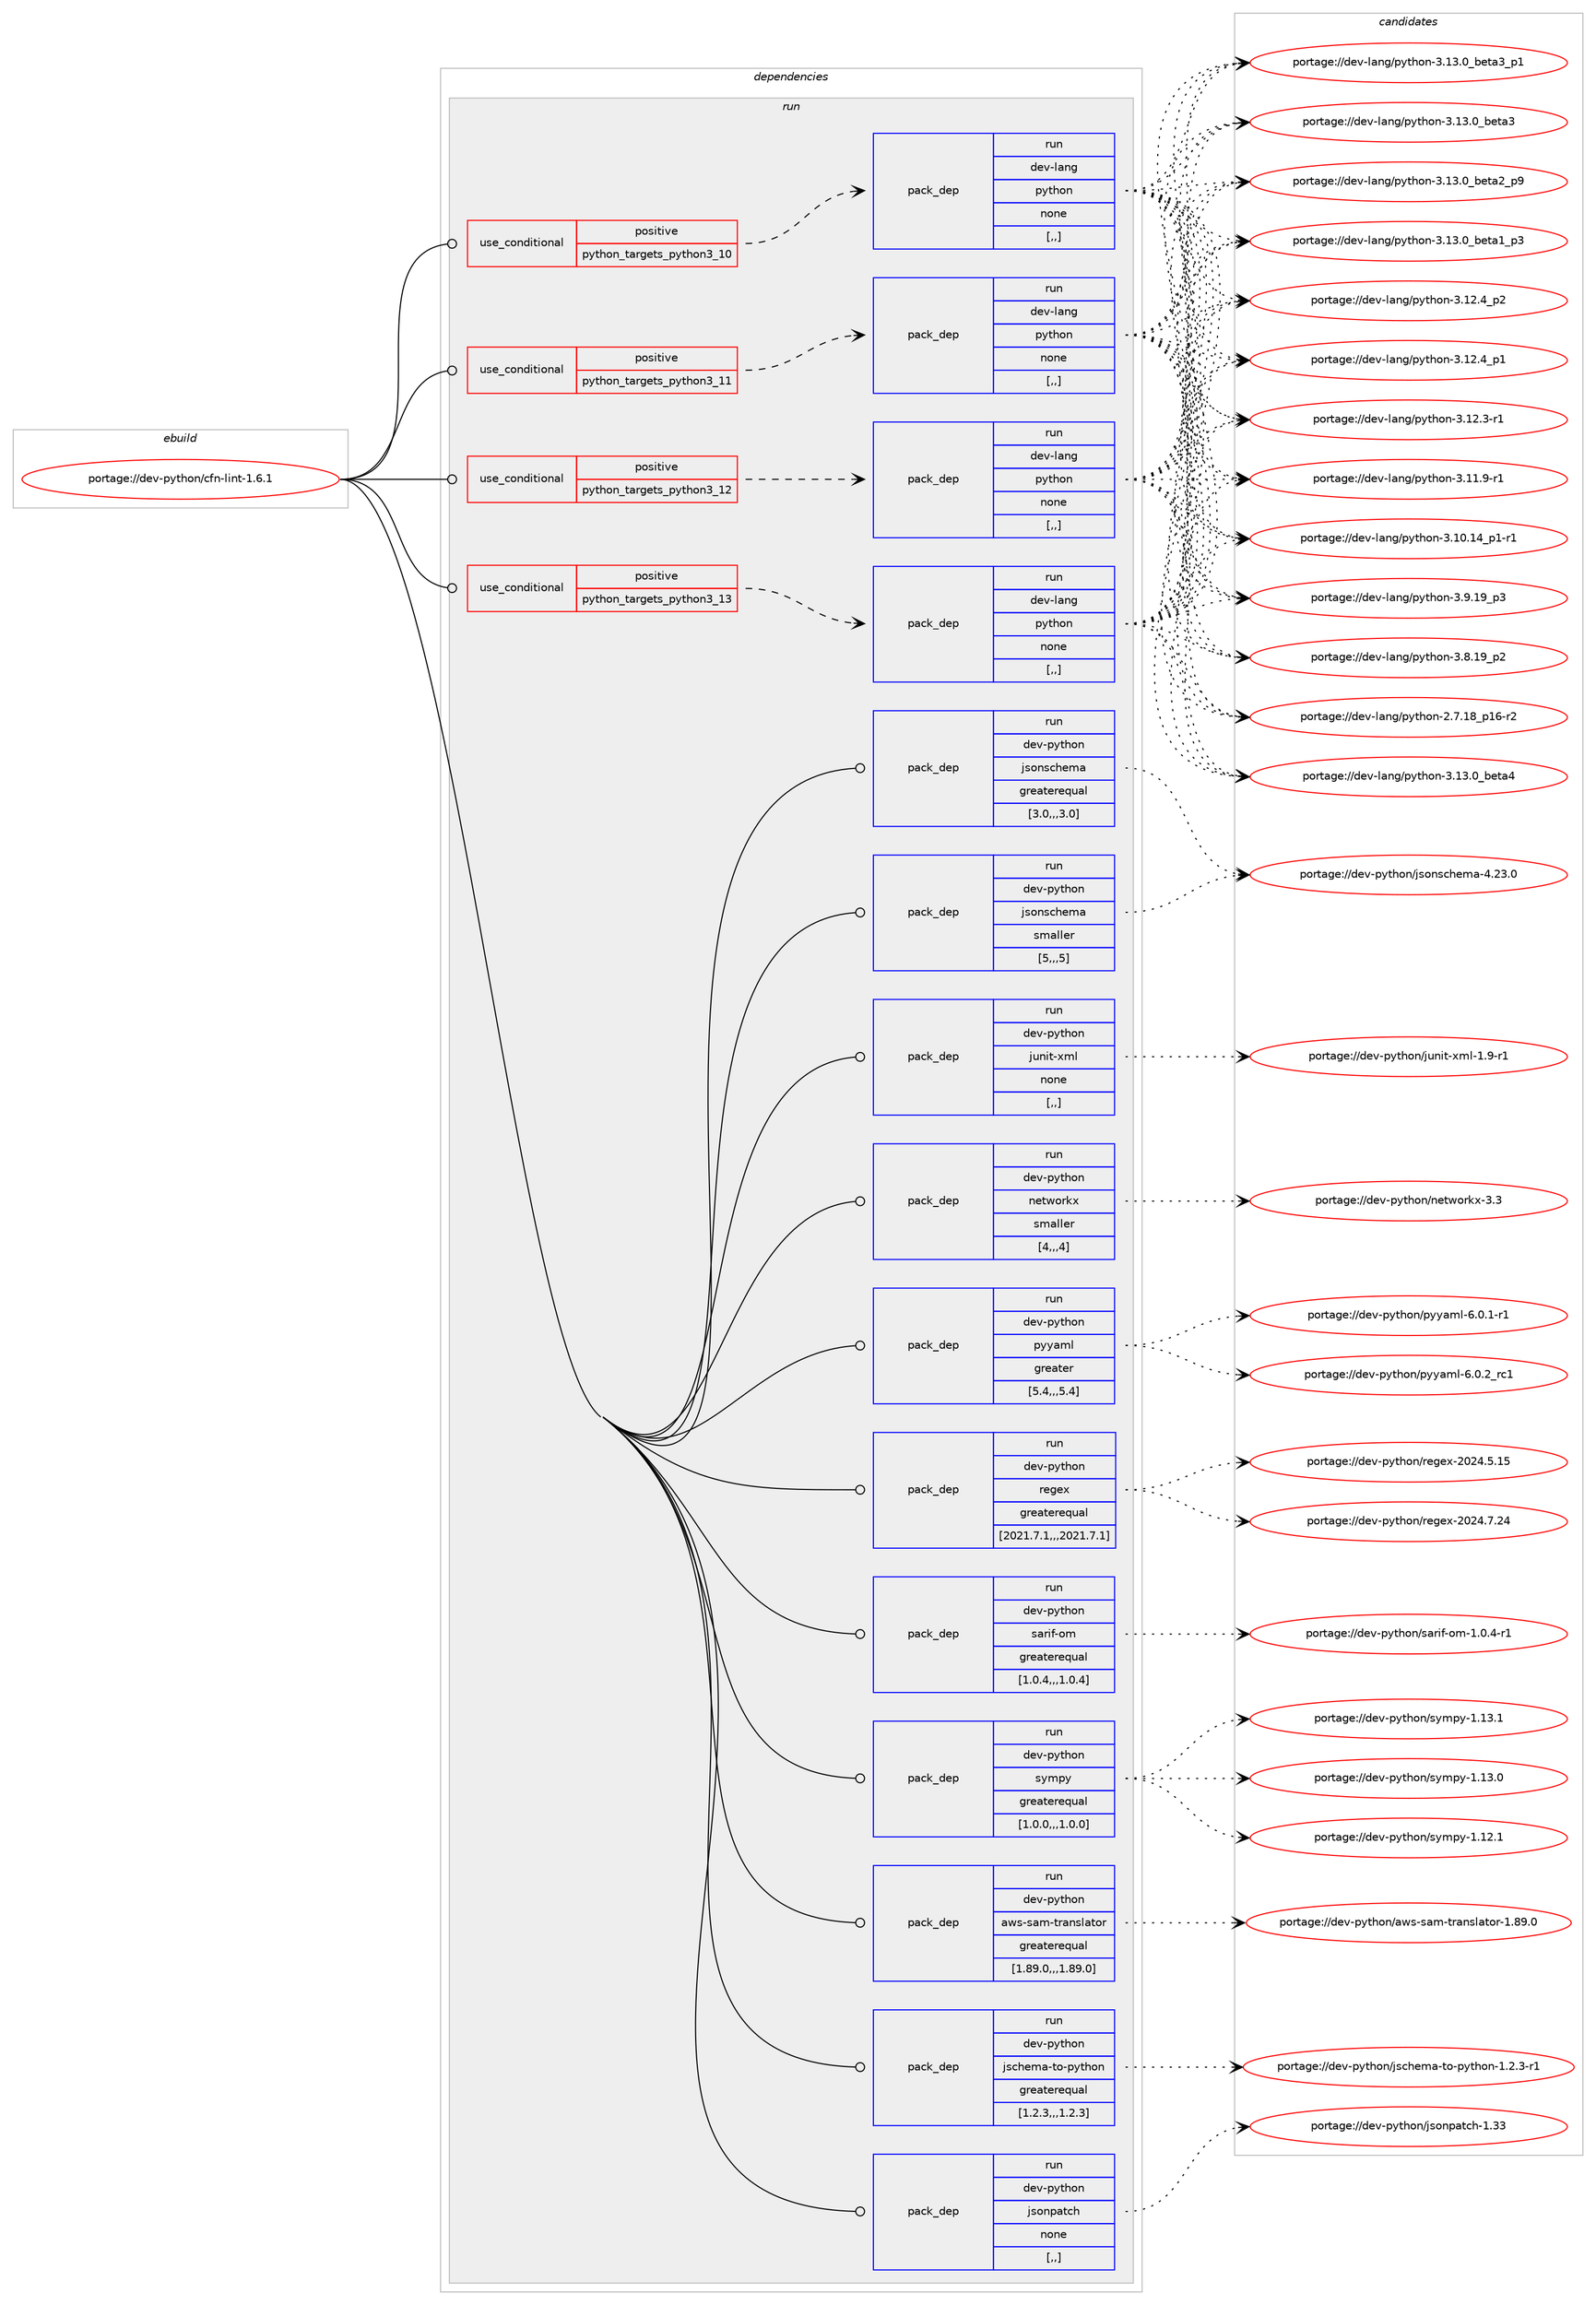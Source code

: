 digraph prolog {

# *************
# Graph options
# *************

newrank=true;
concentrate=true;
compound=true;
graph [rankdir=LR,fontname=Helvetica,fontsize=10,ranksep=1.5];#, ranksep=2.5, nodesep=0.2];
edge  [arrowhead=vee];
node  [fontname=Helvetica,fontsize=10];

# **********
# The ebuild
# **********

subgraph cluster_leftcol {
color=gray;
label=<<i>ebuild</i>>;
id [label="portage://dev-python/cfn-lint-1.6.1", color=red, width=4, href="../dev-python/cfn-lint-1.6.1.svg"];
}

# ****************
# The dependencies
# ****************

subgraph cluster_midcol {
color=gray;
label=<<i>dependencies</i>>;
subgraph cluster_compile {
fillcolor="#eeeeee";
style=filled;
label=<<i>compile</i>>;
}
subgraph cluster_compileandrun {
fillcolor="#eeeeee";
style=filled;
label=<<i>compile and run</i>>;
}
subgraph cluster_run {
fillcolor="#eeeeee";
style=filled;
label=<<i>run</i>>;
subgraph cond31717 {
dependency143931 [label=<<TABLE BORDER="0" CELLBORDER="1" CELLSPACING="0" CELLPADDING="4"><TR><TD ROWSPAN="3" CELLPADDING="10">use_conditional</TD></TR><TR><TD>positive</TD></TR><TR><TD>python_targets_python3_10</TD></TR></TABLE>>, shape=none, color=red];
subgraph pack110966 {
dependency143932 [label=<<TABLE BORDER="0" CELLBORDER="1" CELLSPACING="0" CELLPADDING="4" WIDTH="220"><TR><TD ROWSPAN="6" CELLPADDING="30">pack_dep</TD></TR><TR><TD WIDTH="110">run</TD></TR><TR><TD>dev-lang</TD></TR><TR><TD>python</TD></TR><TR><TD>none</TD></TR><TR><TD>[,,]</TD></TR></TABLE>>, shape=none, color=blue];
}
dependency143931:e -> dependency143932:w [weight=20,style="dashed",arrowhead="vee"];
}
id:e -> dependency143931:w [weight=20,style="solid",arrowhead="odot"];
subgraph cond31718 {
dependency143933 [label=<<TABLE BORDER="0" CELLBORDER="1" CELLSPACING="0" CELLPADDING="4"><TR><TD ROWSPAN="3" CELLPADDING="10">use_conditional</TD></TR><TR><TD>positive</TD></TR><TR><TD>python_targets_python3_11</TD></TR></TABLE>>, shape=none, color=red];
subgraph pack110967 {
dependency143934 [label=<<TABLE BORDER="0" CELLBORDER="1" CELLSPACING="0" CELLPADDING="4" WIDTH="220"><TR><TD ROWSPAN="6" CELLPADDING="30">pack_dep</TD></TR><TR><TD WIDTH="110">run</TD></TR><TR><TD>dev-lang</TD></TR><TR><TD>python</TD></TR><TR><TD>none</TD></TR><TR><TD>[,,]</TD></TR></TABLE>>, shape=none, color=blue];
}
dependency143933:e -> dependency143934:w [weight=20,style="dashed",arrowhead="vee"];
}
id:e -> dependency143933:w [weight=20,style="solid",arrowhead="odot"];
subgraph cond31719 {
dependency143935 [label=<<TABLE BORDER="0" CELLBORDER="1" CELLSPACING="0" CELLPADDING="4"><TR><TD ROWSPAN="3" CELLPADDING="10">use_conditional</TD></TR><TR><TD>positive</TD></TR><TR><TD>python_targets_python3_12</TD></TR></TABLE>>, shape=none, color=red];
subgraph pack110968 {
dependency143936 [label=<<TABLE BORDER="0" CELLBORDER="1" CELLSPACING="0" CELLPADDING="4" WIDTH="220"><TR><TD ROWSPAN="6" CELLPADDING="30">pack_dep</TD></TR><TR><TD WIDTH="110">run</TD></TR><TR><TD>dev-lang</TD></TR><TR><TD>python</TD></TR><TR><TD>none</TD></TR><TR><TD>[,,]</TD></TR></TABLE>>, shape=none, color=blue];
}
dependency143935:e -> dependency143936:w [weight=20,style="dashed",arrowhead="vee"];
}
id:e -> dependency143935:w [weight=20,style="solid",arrowhead="odot"];
subgraph cond31720 {
dependency143937 [label=<<TABLE BORDER="0" CELLBORDER="1" CELLSPACING="0" CELLPADDING="4"><TR><TD ROWSPAN="3" CELLPADDING="10">use_conditional</TD></TR><TR><TD>positive</TD></TR><TR><TD>python_targets_python3_13</TD></TR></TABLE>>, shape=none, color=red];
subgraph pack110969 {
dependency143938 [label=<<TABLE BORDER="0" CELLBORDER="1" CELLSPACING="0" CELLPADDING="4" WIDTH="220"><TR><TD ROWSPAN="6" CELLPADDING="30">pack_dep</TD></TR><TR><TD WIDTH="110">run</TD></TR><TR><TD>dev-lang</TD></TR><TR><TD>python</TD></TR><TR><TD>none</TD></TR><TR><TD>[,,]</TD></TR></TABLE>>, shape=none, color=blue];
}
dependency143937:e -> dependency143938:w [weight=20,style="dashed",arrowhead="vee"];
}
id:e -> dependency143937:w [weight=20,style="solid",arrowhead="odot"];
subgraph pack110970 {
dependency143939 [label=<<TABLE BORDER="0" CELLBORDER="1" CELLSPACING="0" CELLPADDING="4" WIDTH="220"><TR><TD ROWSPAN="6" CELLPADDING="30">pack_dep</TD></TR><TR><TD WIDTH="110">run</TD></TR><TR><TD>dev-python</TD></TR><TR><TD>aws-sam-translator</TD></TR><TR><TD>greaterequal</TD></TR><TR><TD>[1.89.0,,,1.89.0]</TD></TR></TABLE>>, shape=none, color=blue];
}
id:e -> dependency143939:w [weight=20,style="solid",arrowhead="odot"];
subgraph pack110971 {
dependency143940 [label=<<TABLE BORDER="0" CELLBORDER="1" CELLSPACING="0" CELLPADDING="4" WIDTH="220"><TR><TD ROWSPAN="6" CELLPADDING="30">pack_dep</TD></TR><TR><TD WIDTH="110">run</TD></TR><TR><TD>dev-python</TD></TR><TR><TD>jschema-to-python</TD></TR><TR><TD>greaterequal</TD></TR><TR><TD>[1.2.3,,,1.2.3]</TD></TR></TABLE>>, shape=none, color=blue];
}
id:e -> dependency143940:w [weight=20,style="solid",arrowhead="odot"];
subgraph pack110972 {
dependency143941 [label=<<TABLE BORDER="0" CELLBORDER="1" CELLSPACING="0" CELLPADDING="4" WIDTH="220"><TR><TD ROWSPAN="6" CELLPADDING="30">pack_dep</TD></TR><TR><TD WIDTH="110">run</TD></TR><TR><TD>dev-python</TD></TR><TR><TD>jsonpatch</TD></TR><TR><TD>none</TD></TR><TR><TD>[,,]</TD></TR></TABLE>>, shape=none, color=blue];
}
id:e -> dependency143941:w [weight=20,style="solid",arrowhead="odot"];
subgraph pack110973 {
dependency143942 [label=<<TABLE BORDER="0" CELLBORDER="1" CELLSPACING="0" CELLPADDING="4" WIDTH="220"><TR><TD ROWSPAN="6" CELLPADDING="30">pack_dep</TD></TR><TR><TD WIDTH="110">run</TD></TR><TR><TD>dev-python</TD></TR><TR><TD>jsonschema</TD></TR><TR><TD>greaterequal</TD></TR><TR><TD>[3.0,,,3.0]</TD></TR></TABLE>>, shape=none, color=blue];
}
id:e -> dependency143942:w [weight=20,style="solid",arrowhead="odot"];
subgraph pack110974 {
dependency143943 [label=<<TABLE BORDER="0" CELLBORDER="1" CELLSPACING="0" CELLPADDING="4" WIDTH="220"><TR><TD ROWSPAN="6" CELLPADDING="30">pack_dep</TD></TR><TR><TD WIDTH="110">run</TD></TR><TR><TD>dev-python</TD></TR><TR><TD>jsonschema</TD></TR><TR><TD>smaller</TD></TR><TR><TD>[5,,,5]</TD></TR></TABLE>>, shape=none, color=blue];
}
id:e -> dependency143943:w [weight=20,style="solid",arrowhead="odot"];
subgraph pack110975 {
dependency143944 [label=<<TABLE BORDER="0" CELLBORDER="1" CELLSPACING="0" CELLPADDING="4" WIDTH="220"><TR><TD ROWSPAN="6" CELLPADDING="30">pack_dep</TD></TR><TR><TD WIDTH="110">run</TD></TR><TR><TD>dev-python</TD></TR><TR><TD>junit-xml</TD></TR><TR><TD>none</TD></TR><TR><TD>[,,]</TD></TR></TABLE>>, shape=none, color=blue];
}
id:e -> dependency143944:w [weight=20,style="solid",arrowhead="odot"];
subgraph pack110976 {
dependency143945 [label=<<TABLE BORDER="0" CELLBORDER="1" CELLSPACING="0" CELLPADDING="4" WIDTH="220"><TR><TD ROWSPAN="6" CELLPADDING="30">pack_dep</TD></TR><TR><TD WIDTH="110">run</TD></TR><TR><TD>dev-python</TD></TR><TR><TD>networkx</TD></TR><TR><TD>smaller</TD></TR><TR><TD>[4,,,4]</TD></TR></TABLE>>, shape=none, color=blue];
}
id:e -> dependency143945:w [weight=20,style="solid",arrowhead="odot"];
subgraph pack110977 {
dependency143946 [label=<<TABLE BORDER="0" CELLBORDER="1" CELLSPACING="0" CELLPADDING="4" WIDTH="220"><TR><TD ROWSPAN="6" CELLPADDING="30">pack_dep</TD></TR><TR><TD WIDTH="110">run</TD></TR><TR><TD>dev-python</TD></TR><TR><TD>pyyaml</TD></TR><TR><TD>greater</TD></TR><TR><TD>[5.4,,,5.4]</TD></TR></TABLE>>, shape=none, color=blue];
}
id:e -> dependency143946:w [weight=20,style="solid",arrowhead="odot"];
subgraph pack110978 {
dependency143947 [label=<<TABLE BORDER="0" CELLBORDER="1" CELLSPACING="0" CELLPADDING="4" WIDTH="220"><TR><TD ROWSPAN="6" CELLPADDING="30">pack_dep</TD></TR><TR><TD WIDTH="110">run</TD></TR><TR><TD>dev-python</TD></TR><TR><TD>regex</TD></TR><TR><TD>greaterequal</TD></TR><TR><TD>[2021.7.1,,,2021.7.1]</TD></TR></TABLE>>, shape=none, color=blue];
}
id:e -> dependency143947:w [weight=20,style="solid",arrowhead="odot"];
subgraph pack110979 {
dependency143948 [label=<<TABLE BORDER="0" CELLBORDER="1" CELLSPACING="0" CELLPADDING="4" WIDTH="220"><TR><TD ROWSPAN="6" CELLPADDING="30">pack_dep</TD></TR><TR><TD WIDTH="110">run</TD></TR><TR><TD>dev-python</TD></TR><TR><TD>sarif-om</TD></TR><TR><TD>greaterequal</TD></TR><TR><TD>[1.0.4,,,1.0.4]</TD></TR></TABLE>>, shape=none, color=blue];
}
id:e -> dependency143948:w [weight=20,style="solid",arrowhead="odot"];
subgraph pack110980 {
dependency143949 [label=<<TABLE BORDER="0" CELLBORDER="1" CELLSPACING="0" CELLPADDING="4" WIDTH="220"><TR><TD ROWSPAN="6" CELLPADDING="30">pack_dep</TD></TR><TR><TD WIDTH="110">run</TD></TR><TR><TD>dev-python</TD></TR><TR><TD>sympy</TD></TR><TR><TD>greaterequal</TD></TR><TR><TD>[1.0.0,,,1.0.0]</TD></TR></TABLE>>, shape=none, color=blue];
}
id:e -> dependency143949:w [weight=20,style="solid",arrowhead="odot"];
}
}

# **************
# The candidates
# **************

subgraph cluster_choices {
rank=same;
color=gray;
label=<<i>candidates</i>>;

subgraph choice110966 {
color=black;
nodesep=1;
choice1001011184510897110103471121211161041111104551464951464895981011169752 [label="portage://dev-lang/python-3.13.0_beta4", color=red, width=4,href="../dev-lang/python-3.13.0_beta4.svg"];
choice10010111845108971101034711212111610411111045514649514648959810111697519511249 [label="portage://dev-lang/python-3.13.0_beta3_p1", color=red, width=4,href="../dev-lang/python-3.13.0_beta3_p1.svg"];
choice1001011184510897110103471121211161041111104551464951464895981011169751 [label="portage://dev-lang/python-3.13.0_beta3", color=red, width=4,href="../dev-lang/python-3.13.0_beta3.svg"];
choice10010111845108971101034711212111610411111045514649514648959810111697509511257 [label="portage://dev-lang/python-3.13.0_beta2_p9", color=red, width=4,href="../dev-lang/python-3.13.0_beta2_p9.svg"];
choice10010111845108971101034711212111610411111045514649514648959810111697499511251 [label="portage://dev-lang/python-3.13.0_beta1_p3", color=red, width=4,href="../dev-lang/python-3.13.0_beta1_p3.svg"];
choice100101118451089711010347112121116104111110455146495046529511250 [label="portage://dev-lang/python-3.12.4_p2", color=red, width=4,href="../dev-lang/python-3.12.4_p2.svg"];
choice100101118451089711010347112121116104111110455146495046529511249 [label="portage://dev-lang/python-3.12.4_p1", color=red, width=4,href="../dev-lang/python-3.12.4_p1.svg"];
choice100101118451089711010347112121116104111110455146495046514511449 [label="portage://dev-lang/python-3.12.3-r1", color=red, width=4,href="../dev-lang/python-3.12.3-r1.svg"];
choice100101118451089711010347112121116104111110455146494946574511449 [label="portage://dev-lang/python-3.11.9-r1", color=red, width=4,href="../dev-lang/python-3.11.9-r1.svg"];
choice100101118451089711010347112121116104111110455146494846495295112494511449 [label="portage://dev-lang/python-3.10.14_p1-r1", color=red, width=4,href="../dev-lang/python-3.10.14_p1-r1.svg"];
choice100101118451089711010347112121116104111110455146574649579511251 [label="portage://dev-lang/python-3.9.19_p3", color=red, width=4,href="../dev-lang/python-3.9.19_p3.svg"];
choice100101118451089711010347112121116104111110455146564649579511250 [label="portage://dev-lang/python-3.8.19_p2", color=red, width=4,href="../dev-lang/python-3.8.19_p2.svg"];
choice100101118451089711010347112121116104111110455046554649569511249544511450 [label="portage://dev-lang/python-2.7.18_p16-r2", color=red, width=4,href="../dev-lang/python-2.7.18_p16-r2.svg"];
dependency143932:e -> choice1001011184510897110103471121211161041111104551464951464895981011169752:w [style=dotted,weight="100"];
dependency143932:e -> choice10010111845108971101034711212111610411111045514649514648959810111697519511249:w [style=dotted,weight="100"];
dependency143932:e -> choice1001011184510897110103471121211161041111104551464951464895981011169751:w [style=dotted,weight="100"];
dependency143932:e -> choice10010111845108971101034711212111610411111045514649514648959810111697509511257:w [style=dotted,weight="100"];
dependency143932:e -> choice10010111845108971101034711212111610411111045514649514648959810111697499511251:w [style=dotted,weight="100"];
dependency143932:e -> choice100101118451089711010347112121116104111110455146495046529511250:w [style=dotted,weight="100"];
dependency143932:e -> choice100101118451089711010347112121116104111110455146495046529511249:w [style=dotted,weight="100"];
dependency143932:e -> choice100101118451089711010347112121116104111110455146495046514511449:w [style=dotted,weight="100"];
dependency143932:e -> choice100101118451089711010347112121116104111110455146494946574511449:w [style=dotted,weight="100"];
dependency143932:e -> choice100101118451089711010347112121116104111110455146494846495295112494511449:w [style=dotted,weight="100"];
dependency143932:e -> choice100101118451089711010347112121116104111110455146574649579511251:w [style=dotted,weight="100"];
dependency143932:e -> choice100101118451089711010347112121116104111110455146564649579511250:w [style=dotted,weight="100"];
dependency143932:e -> choice100101118451089711010347112121116104111110455046554649569511249544511450:w [style=dotted,weight="100"];
}
subgraph choice110967 {
color=black;
nodesep=1;
choice1001011184510897110103471121211161041111104551464951464895981011169752 [label="portage://dev-lang/python-3.13.0_beta4", color=red, width=4,href="../dev-lang/python-3.13.0_beta4.svg"];
choice10010111845108971101034711212111610411111045514649514648959810111697519511249 [label="portage://dev-lang/python-3.13.0_beta3_p1", color=red, width=4,href="../dev-lang/python-3.13.0_beta3_p1.svg"];
choice1001011184510897110103471121211161041111104551464951464895981011169751 [label="portage://dev-lang/python-3.13.0_beta3", color=red, width=4,href="../dev-lang/python-3.13.0_beta3.svg"];
choice10010111845108971101034711212111610411111045514649514648959810111697509511257 [label="portage://dev-lang/python-3.13.0_beta2_p9", color=red, width=4,href="../dev-lang/python-3.13.0_beta2_p9.svg"];
choice10010111845108971101034711212111610411111045514649514648959810111697499511251 [label="portage://dev-lang/python-3.13.0_beta1_p3", color=red, width=4,href="../dev-lang/python-3.13.0_beta1_p3.svg"];
choice100101118451089711010347112121116104111110455146495046529511250 [label="portage://dev-lang/python-3.12.4_p2", color=red, width=4,href="../dev-lang/python-3.12.4_p2.svg"];
choice100101118451089711010347112121116104111110455146495046529511249 [label="portage://dev-lang/python-3.12.4_p1", color=red, width=4,href="../dev-lang/python-3.12.4_p1.svg"];
choice100101118451089711010347112121116104111110455146495046514511449 [label="portage://dev-lang/python-3.12.3-r1", color=red, width=4,href="../dev-lang/python-3.12.3-r1.svg"];
choice100101118451089711010347112121116104111110455146494946574511449 [label="portage://dev-lang/python-3.11.9-r1", color=red, width=4,href="../dev-lang/python-3.11.9-r1.svg"];
choice100101118451089711010347112121116104111110455146494846495295112494511449 [label="portage://dev-lang/python-3.10.14_p1-r1", color=red, width=4,href="../dev-lang/python-3.10.14_p1-r1.svg"];
choice100101118451089711010347112121116104111110455146574649579511251 [label="portage://dev-lang/python-3.9.19_p3", color=red, width=4,href="../dev-lang/python-3.9.19_p3.svg"];
choice100101118451089711010347112121116104111110455146564649579511250 [label="portage://dev-lang/python-3.8.19_p2", color=red, width=4,href="../dev-lang/python-3.8.19_p2.svg"];
choice100101118451089711010347112121116104111110455046554649569511249544511450 [label="portage://dev-lang/python-2.7.18_p16-r2", color=red, width=4,href="../dev-lang/python-2.7.18_p16-r2.svg"];
dependency143934:e -> choice1001011184510897110103471121211161041111104551464951464895981011169752:w [style=dotted,weight="100"];
dependency143934:e -> choice10010111845108971101034711212111610411111045514649514648959810111697519511249:w [style=dotted,weight="100"];
dependency143934:e -> choice1001011184510897110103471121211161041111104551464951464895981011169751:w [style=dotted,weight="100"];
dependency143934:e -> choice10010111845108971101034711212111610411111045514649514648959810111697509511257:w [style=dotted,weight="100"];
dependency143934:e -> choice10010111845108971101034711212111610411111045514649514648959810111697499511251:w [style=dotted,weight="100"];
dependency143934:e -> choice100101118451089711010347112121116104111110455146495046529511250:w [style=dotted,weight="100"];
dependency143934:e -> choice100101118451089711010347112121116104111110455146495046529511249:w [style=dotted,weight="100"];
dependency143934:e -> choice100101118451089711010347112121116104111110455146495046514511449:w [style=dotted,weight="100"];
dependency143934:e -> choice100101118451089711010347112121116104111110455146494946574511449:w [style=dotted,weight="100"];
dependency143934:e -> choice100101118451089711010347112121116104111110455146494846495295112494511449:w [style=dotted,weight="100"];
dependency143934:e -> choice100101118451089711010347112121116104111110455146574649579511251:w [style=dotted,weight="100"];
dependency143934:e -> choice100101118451089711010347112121116104111110455146564649579511250:w [style=dotted,weight="100"];
dependency143934:e -> choice100101118451089711010347112121116104111110455046554649569511249544511450:w [style=dotted,weight="100"];
}
subgraph choice110968 {
color=black;
nodesep=1;
choice1001011184510897110103471121211161041111104551464951464895981011169752 [label="portage://dev-lang/python-3.13.0_beta4", color=red, width=4,href="../dev-lang/python-3.13.0_beta4.svg"];
choice10010111845108971101034711212111610411111045514649514648959810111697519511249 [label="portage://dev-lang/python-3.13.0_beta3_p1", color=red, width=4,href="../dev-lang/python-3.13.0_beta3_p1.svg"];
choice1001011184510897110103471121211161041111104551464951464895981011169751 [label="portage://dev-lang/python-3.13.0_beta3", color=red, width=4,href="../dev-lang/python-3.13.0_beta3.svg"];
choice10010111845108971101034711212111610411111045514649514648959810111697509511257 [label="portage://dev-lang/python-3.13.0_beta2_p9", color=red, width=4,href="../dev-lang/python-3.13.0_beta2_p9.svg"];
choice10010111845108971101034711212111610411111045514649514648959810111697499511251 [label="portage://dev-lang/python-3.13.0_beta1_p3", color=red, width=4,href="../dev-lang/python-3.13.0_beta1_p3.svg"];
choice100101118451089711010347112121116104111110455146495046529511250 [label="portage://dev-lang/python-3.12.4_p2", color=red, width=4,href="../dev-lang/python-3.12.4_p2.svg"];
choice100101118451089711010347112121116104111110455146495046529511249 [label="portage://dev-lang/python-3.12.4_p1", color=red, width=4,href="../dev-lang/python-3.12.4_p1.svg"];
choice100101118451089711010347112121116104111110455146495046514511449 [label="portage://dev-lang/python-3.12.3-r1", color=red, width=4,href="../dev-lang/python-3.12.3-r1.svg"];
choice100101118451089711010347112121116104111110455146494946574511449 [label="portage://dev-lang/python-3.11.9-r1", color=red, width=4,href="../dev-lang/python-3.11.9-r1.svg"];
choice100101118451089711010347112121116104111110455146494846495295112494511449 [label="portage://dev-lang/python-3.10.14_p1-r1", color=red, width=4,href="../dev-lang/python-3.10.14_p1-r1.svg"];
choice100101118451089711010347112121116104111110455146574649579511251 [label="portage://dev-lang/python-3.9.19_p3", color=red, width=4,href="../dev-lang/python-3.9.19_p3.svg"];
choice100101118451089711010347112121116104111110455146564649579511250 [label="portage://dev-lang/python-3.8.19_p2", color=red, width=4,href="../dev-lang/python-3.8.19_p2.svg"];
choice100101118451089711010347112121116104111110455046554649569511249544511450 [label="portage://dev-lang/python-2.7.18_p16-r2", color=red, width=4,href="../dev-lang/python-2.7.18_p16-r2.svg"];
dependency143936:e -> choice1001011184510897110103471121211161041111104551464951464895981011169752:w [style=dotted,weight="100"];
dependency143936:e -> choice10010111845108971101034711212111610411111045514649514648959810111697519511249:w [style=dotted,weight="100"];
dependency143936:e -> choice1001011184510897110103471121211161041111104551464951464895981011169751:w [style=dotted,weight="100"];
dependency143936:e -> choice10010111845108971101034711212111610411111045514649514648959810111697509511257:w [style=dotted,weight="100"];
dependency143936:e -> choice10010111845108971101034711212111610411111045514649514648959810111697499511251:w [style=dotted,weight="100"];
dependency143936:e -> choice100101118451089711010347112121116104111110455146495046529511250:w [style=dotted,weight="100"];
dependency143936:e -> choice100101118451089711010347112121116104111110455146495046529511249:w [style=dotted,weight="100"];
dependency143936:e -> choice100101118451089711010347112121116104111110455146495046514511449:w [style=dotted,weight="100"];
dependency143936:e -> choice100101118451089711010347112121116104111110455146494946574511449:w [style=dotted,weight="100"];
dependency143936:e -> choice100101118451089711010347112121116104111110455146494846495295112494511449:w [style=dotted,weight="100"];
dependency143936:e -> choice100101118451089711010347112121116104111110455146574649579511251:w [style=dotted,weight="100"];
dependency143936:e -> choice100101118451089711010347112121116104111110455146564649579511250:w [style=dotted,weight="100"];
dependency143936:e -> choice100101118451089711010347112121116104111110455046554649569511249544511450:w [style=dotted,weight="100"];
}
subgraph choice110969 {
color=black;
nodesep=1;
choice1001011184510897110103471121211161041111104551464951464895981011169752 [label="portage://dev-lang/python-3.13.0_beta4", color=red, width=4,href="../dev-lang/python-3.13.0_beta4.svg"];
choice10010111845108971101034711212111610411111045514649514648959810111697519511249 [label="portage://dev-lang/python-3.13.0_beta3_p1", color=red, width=4,href="../dev-lang/python-3.13.0_beta3_p1.svg"];
choice1001011184510897110103471121211161041111104551464951464895981011169751 [label="portage://dev-lang/python-3.13.0_beta3", color=red, width=4,href="../dev-lang/python-3.13.0_beta3.svg"];
choice10010111845108971101034711212111610411111045514649514648959810111697509511257 [label="portage://dev-lang/python-3.13.0_beta2_p9", color=red, width=4,href="../dev-lang/python-3.13.0_beta2_p9.svg"];
choice10010111845108971101034711212111610411111045514649514648959810111697499511251 [label="portage://dev-lang/python-3.13.0_beta1_p3", color=red, width=4,href="../dev-lang/python-3.13.0_beta1_p3.svg"];
choice100101118451089711010347112121116104111110455146495046529511250 [label="portage://dev-lang/python-3.12.4_p2", color=red, width=4,href="../dev-lang/python-3.12.4_p2.svg"];
choice100101118451089711010347112121116104111110455146495046529511249 [label="portage://dev-lang/python-3.12.4_p1", color=red, width=4,href="../dev-lang/python-3.12.4_p1.svg"];
choice100101118451089711010347112121116104111110455146495046514511449 [label="portage://dev-lang/python-3.12.3-r1", color=red, width=4,href="../dev-lang/python-3.12.3-r1.svg"];
choice100101118451089711010347112121116104111110455146494946574511449 [label="portage://dev-lang/python-3.11.9-r1", color=red, width=4,href="../dev-lang/python-3.11.9-r1.svg"];
choice100101118451089711010347112121116104111110455146494846495295112494511449 [label="portage://dev-lang/python-3.10.14_p1-r1", color=red, width=4,href="../dev-lang/python-3.10.14_p1-r1.svg"];
choice100101118451089711010347112121116104111110455146574649579511251 [label="portage://dev-lang/python-3.9.19_p3", color=red, width=4,href="../dev-lang/python-3.9.19_p3.svg"];
choice100101118451089711010347112121116104111110455146564649579511250 [label="portage://dev-lang/python-3.8.19_p2", color=red, width=4,href="../dev-lang/python-3.8.19_p2.svg"];
choice100101118451089711010347112121116104111110455046554649569511249544511450 [label="portage://dev-lang/python-2.7.18_p16-r2", color=red, width=4,href="../dev-lang/python-2.7.18_p16-r2.svg"];
dependency143938:e -> choice1001011184510897110103471121211161041111104551464951464895981011169752:w [style=dotted,weight="100"];
dependency143938:e -> choice10010111845108971101034711212111610411111045514649514648959810111697519511249:w [style=dotted,weight="100"];
dependency143938:e -> choice1001011184510897110103471121211161041111104551464951464895981011169751:w [style=dotted,weight="100"];
dependency143938:e -> choice10010111845108971101034711212111610411111045514649514648959810111697509511257:w [style=dotted,weight="100"];
dependency143938:e -> choice10010111845108971101034711212111610411111045514649514648959810111697499511251:w [style=dotted,weight="100"];
dependency143938:e -> choice100101118451089711010347112121116104111110455146495046529511250:w [style=dotted,weight="100"];
dependency143938:e -> choice100101118451089711010347112121116104111110455146495046529511249:w [style=dotted,weight="100"];
dependency143938:e -> choice100101118451089711010347112121116104111110455146495046514511449:w [style=dotted,weight="100"];
dependency143938:e -> choice100101118451089711010347112121116104111110455146494946574511449:w [style=dotted,weight="100"];
dependency143938:e -> choice100101118451089711010347112121116104111110455146494846495295112494511449:w [style=dotted,weight="100"];
dependency143938:e -> choice100101118451089711010347112121116104111110455146574649579511251:w [style=dotted,weight="100"];
dependency143938:e -> choice100101118451089711010347112121116104111110455146564649579511250:w [style=dotted,weight="100"];
dependency143938:e -> choice100101118451089711010347112121116104111110455046554649569511249544511450:w [style=dotted,weight="100"];
}
subgraph choice110970 {
color=black;
nodesep=1;
choice100101118451121211161041111104797119115451159710945116114971101151089711611111445494656574648 [label="portage://dev-python/aws-sam-translator-1.89.0", color=red, width=4,href="../dev-python/aws-sam-translator-1.89.0.svg"];
dependency143939:e -> choice100101118451121211161041111104797119115451159710945116114971101151089711611111445494656574648:w [style=dotted,weight="100"];
}
subgraph choice110971 {
color=black;
nodesep=1;
choice1001011184511212111610411111047106115991041011099745116111451121211161041111104549465046514511449 [label="portage://dev-python/jschema-to-python-1.2.3-r1", color=red, width=4,href="../dev-python/jschema-to-python-1.2.3-r1.svg"];
dependency143940:e -> choice1001011184511212111610411111047106115991041011099745116111451121211161041111104549465046514511449:w [style=dotted,weight="100"];
}
subgraph choice110972 {
color=black;
nodesep=1;
choice100101118451121211161041111104710611511111011297116991044549465151 [label="portage://dev-python/jsonpatch-1.33", color=red, width=4,href="../dev-python/jsonpatch-1.33.svg"];
dependency143941:e -> choice100101118451121211161041111104710611511111011297116991044549465151:w [style=dotted,weight="100"];
}
subgraph choice110973 {
color=black;
nodesep=1;
choice1001011184511212111610411111047106115111110115991041011099745524650514648 [label="portage://dev-python/jsonschema-4.23.0", color=red, width=4,href="../dev-python/jsonschema-4.23.0.svg"];
dependency143942:e -> choice1001011184511212111610411111047106115111110115991041011099745524650514648:w [style=dotted,weight="100"];
}
subgraph choice110974 {
color=black;
nodesep=1;
choice1001011184511212111610411111047106115111110115991041011099745524650514648 [label="portage://dev-python/jsonschema-4.23.0", color=red, width=4,href="../dev-python/jsonschema-4.23.0.svg"];
dependency143943:e -> choice1001011184511212111610411111047106115111110115991041011099745524650514648:w [style=dotted,weight="100"];
}
subgraph choice110975 {
color=black;
nodesep=1;
choice100101118451121211161041111104710611711010511645120109108454946574511449 [label="portage://dev-python/junit-xml-1.9-r1", color=red, width=4,href="../dev-python/junit-xml-1.9-r1.svg"];
dependency143944:e -> choice100101118451121211161041111104710611711010511645120109108454946574511449:w [style=dotted,weight="100"];
}
subgraph choice110976 {
color=black;
nodesep=1;
choice100101118451121211161041111104711010111611911111410712045514651 [label="portage://dev-python/networkx-3.3", color=red, width=4,href="../dev-python/networkx-3.3.svg"];
dependency143945:e -> choice100101118451121211161041111104711010111611911111410712045514651:w [style=dotted,weight="100"];
}
subgraph choice110977 {
color=black;
nodesep=1;
choice100101118451121211161041111104711212112197109108455446484650951149949 [label="portage://dev-python/pyyaml-6.0.2_rc1", color=red, width=4,href="../dev-python/pyyaml-6.0.2_rc1.svg"];
choice1001011184511212111610411111047112121121971091084554464846494511449 [label="portage://dev-python/pyyaml-6.0.1-r1", color=red, width=4,href="../dev-python/pyyaml-6.0.1-r1.svg"];
dependency143946:e -> choice100101118451121211161041111104711212112197109108455446484650951149949:w [style=dotted,weight="100"];
dependency143946:e -> choice1001011184511212111610411111047112121121971091084554464846494511449:w [style=dotted,weight="100"];
}
subgraph choice110978 {
color=black;
nodesep=1;
choice100101118451121211161041111104711410110310112045504850524655465052 [label="portage://dev-python/regex-2024.7.24", color=red, width=4,href="../dev-python/regex-2024.7.24.svg"];
choice100101118451121211161041111104711410110310112045504850524653464953 [label="portage://dev-python/regex-2024.5.15", color=red, width=4,href="../dev-python/regex-2024.5.15.svg"];
dependency143947:e -> choice100101118451121211161041111104711410110310112045504850524655465052:w [style=dotted,weight="100"];
dependency143947:e -> choice100101118451121211161041111104711410110310112045504850524653464953:w [style=dotted,weight="100"];
}
subgraph choice110979 {
color=black;
nodesep=1;
choice100101118451121211161041111104711597114105102451111094549464846524511449 [label="portage://dev-python/sarif-om-1.0.4-r1", color=red, width=4,href="../dev-python/sarif-om-1.0.4-r1.svg"];
dependency143948:e -> choice100101118451121211161041111104711597114105102451111094549464846524511449:w [style=dotted,weight="100"];
}
subgraph choice110980 {
color=black;
nodesep=1;
choice100101118451121211161041111104711512110911212145494649514649 [label="portage://dev-python/sympy-1.13.1", color=red, width=4,href="../dev-python/sympy-1.13.1.svg"];
choice100101118451121211161041111104711512110911212145494649514648 [label="portage://dev-python/sympy-1.13.0", color=red, width=4,href="../dev-python/sympy-1.13.0.svg"];
choice100101118451121211161041111104711512110911212145494649504649 [label="portage://dev-python/sympy-1.12.1", color=red, width=4,href="../dev-python/sympy-1.12.1.svg"];
dependency143949:e -> choice100101118451121211161041111104711512110911212145494649514649:w [style=dotted,weight="100"];
dependency143949:e -> choice100101118451121211161041111104711512110911212145494649514648:w [style=dotted,weight="100"];
dependency143949:e -> choice100101118451121211161041111104711512110911212145494649504649:w [style=dotted,weight="100"];
}
}

}

